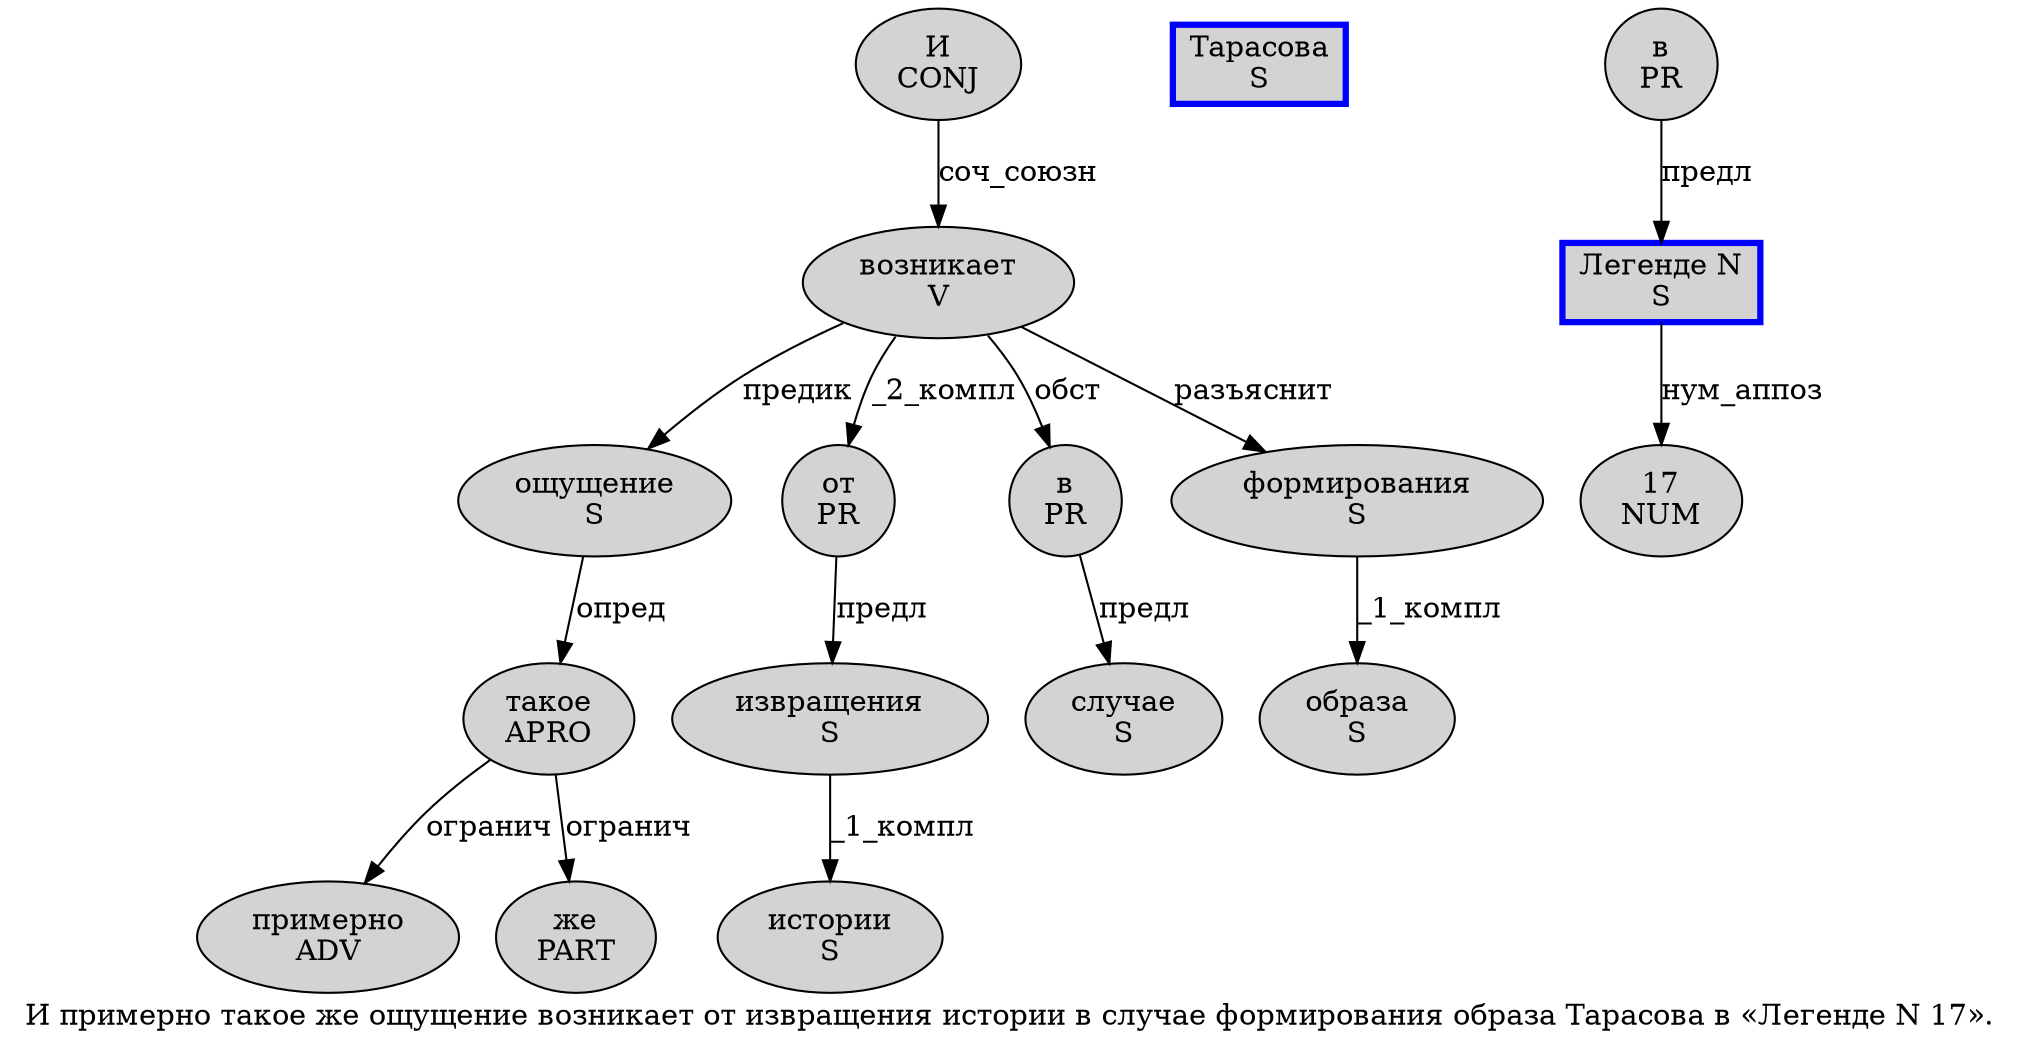 digraph SENTENCE_3737 {
	graph [label="И примерно такое же ощущение возникает от извращения истории в случае формирования образа Тарасова в «Легенде N 17»."]
	node [style=filled]
		0 [label="И
CONJ" color="" fillcolor=lightgray penwidth=1 shape=ellipse]
		1 [label="примерно
ADV" color="" fillcolor=lightgray penwidth=1 shape=ellipse]
		2 [label="такое
APRO" color="" fillcolor=lightgray penwidth=1 shape=ellipse]
		3 [label="же
PART" color="" fillcolor=lightgray penwidth=1 shape=ellipse]
		4 [label="ощущение
S" color="" fillcolor=lightgray penwidth=1 shape=ellipse]
		5 [label="возникает
V" color="" fillcolor=lightgray penwidth=1 shape=ellipse]
		6 [label="от
PR" color="" fillcolor=lightgray penwidth=1 shape=ellipse]
		7 [label="извращения
S" color="" fillcolor=lightgray penwidth=1 shape=ellipse]
		8 [label="истории
S" color="" fillcolor=lightgray penwidth=1 shape=ellipse]
		9 [label="в
PR" color="" fillcolor=lightgray penwidth=1 shape=ellipse]
		10 [label="случае
S" color="" fillcolor=lightgray penwidth=1 shape=ellipse]
		11 [label="формирования
S" color="" fillcolor=lightgray penwidth=1 shape=ellipse]
		12 [label="образа
S" color="" fillcolor=lightgray penwidth=1 shape=ellipse]
		13 [label="Тарасова
S" color=blue fillcolor=lightgray penwidth=3 shape=box]
		14 [label="в
PR" color="" fillcolor=lightgray penwidth=1 shape=ellipse]
		16 [label="Легенде N
S" color=blue fillcolor=lightgray penwidth=3 shape=box]
		17 [label="17
NUM" color="" fillcolor=lightgray penwidth=1 shape=ellipse]
			7 -> 8 [label="_1_компл"]
			6 -> 7 [label="предл"]
			4 -> 2 [label="опред"]
			11 -> 12 [label="_1_компл"]
			0 -> 5 [label="соч_союзн"]
			14 -> 16 [label="предл"]
			2 -> 1 [label="огранич"]
			2 -> 3 [label="огранич"]
			16 -> 17 [label="нум_аппоз"]
			5 -> 4 [label="предик"]
			5 -> 6 [label="_2_компл"]
			5 -> 9 [label="обст"]
			5 -> 11 [label="разъяснит"]
			9 -> 10 [label="предл"]
}